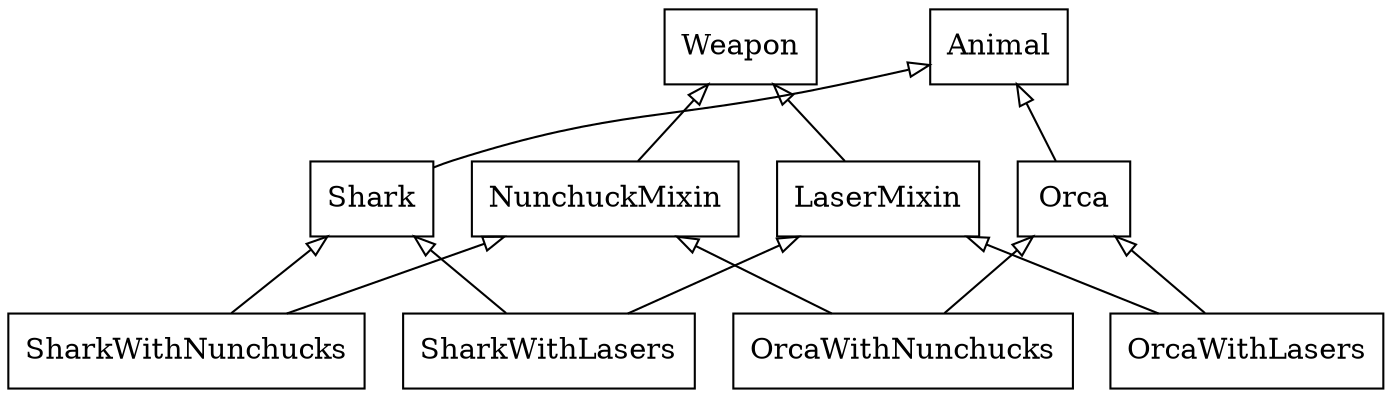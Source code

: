 digraph "classes_No_Name" {
charset="utf-8"
rankdir=BT
"2" [shape="record", label="OrcaWithLasers"];
"3" [shape="record", label="Orca"];
"4" [shape="record", label="Animal"];
"5" [shape="record", label="LaserMixin"];
"6" [shape="record", label="Weapon"];
"7" [shape="record", label="Shark"];
"8" [shape="record", label="OrcaWithNunchucks"];
"9" [shape="record", label="NunchuckMixin"];
"10" [shape="record", label="SharkWithLasers"];
"11" [shape="record", label="SharkWithNunchucks"];
"2" -> "3" [arrowtail="none", arrowhead="empty"];
"2" -> "5" [arrowtail="none", arrowhead="empty"];
"3" -> "4" [arrowtail="none", arrowhead="empty"];
"5" -> "6" [arrowtail="none", arrowhead="empty"];
"7" -> "4" [arrowtail="none", arrowhead="empty"];
"8" -> "3" [arrowtail="none", arrowhead="empty"];
"8" -> "9" [arrowtail="none", arrowhead="empty"];
"9" -> "6" [arrowtail="none", arrowhead="empty"];
"10" -> "7" [arrowtail="none", arrowhead="empty"];
"10" -> "5" [arrowtail="none", arrowhead="empty"];
"11" -> "7" [arrowtail="none", arrowhead="empty"];
"11" -> "9" [arrowtail="none", arrowhead="empty"];
}
